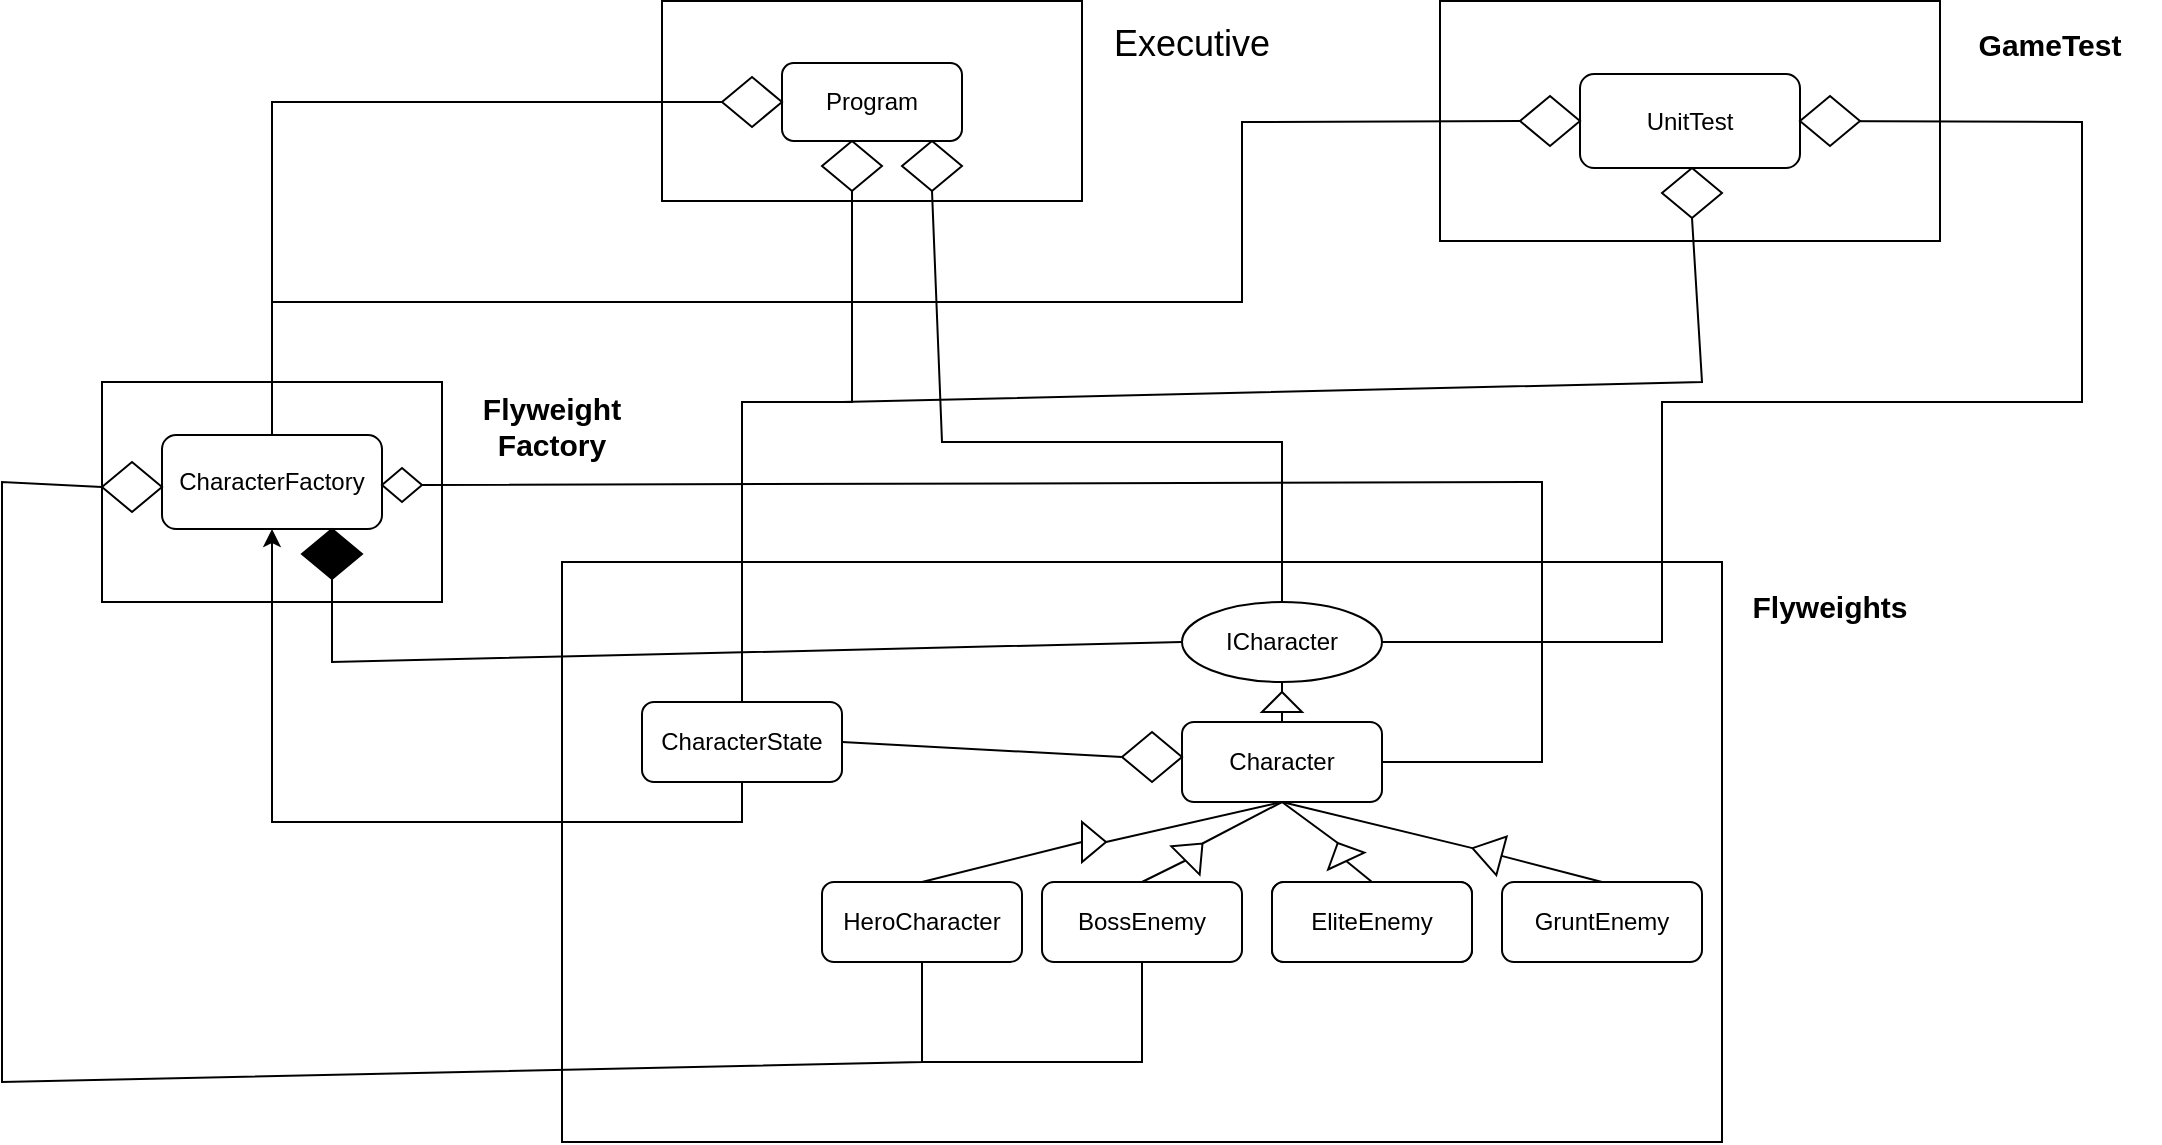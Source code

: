 <mxfile version="24.7.7">
  <diagram name="Page-1" id="PyA85rhxdtqOHSqzkCa3">
    <mxGraphModel dx="2084" dy="712" grid="1" gridSize="10" guides="1" tooltips="1" connect="1" arrows="1" fold="1" page="1" pageScale="1" pageWidth="850" pageHeight="1100" math="0" shadow="0">
      <root>
        <mxCell id="0" />
        <mxCell id="1" parent="0" />
        <mxCell id="iRxXZpFTQTzs2WsgbCxk-33" value="" style="endArrow=none;html=1;rounded=0;entryX=0;entryY=0.5;entryDx=0;entryDy=0;" parent="1" edge="1">
          <mxGeometry width="50" height="50" relative="1" as="geometry">
            <mxPoint x="340" y="80" as="sourcePoint" />
            <mxPoint x="340" y="80" as="targetPoint" />
          </mxGeometry>
        </mxCell>
        <mxCell id="gBYWCbzAQ4PHDp4MFK2o-1" value="" style="rounded=0;whiteSpace=wrap;html=1;" parent="1" vertex="1">
          <mxGeometry x="80" y="79.5" width="210" height="100" as="geometry" />
        </mxCell>
        <mxCell id="gBYWCbzAQ4PHDp4MFK2o-2" value="&lt;font style=&quot;font-size: 18px;&quot;&gt;Executive&lt;/font&gt;" style="text;html=1;align=center;verticalAlign=middle;whiteSpace=wrap;rounded=0;" parent="1" vertex="1">
          <mxGeometry x="290" y="79.5" width="110" height="43" as="geometry" />
        </mxCell>
        <mxCell id="gBYWCbzAQ4PHDp4MFK2o-3" value="Program" style="rounded=1;whiteSpace=wrap;html=1;" parent="1" vertex="1">
          <mxGeometry x="140" y="110.5" width="90" height="39" as="geometry" />
        </mxCell>
        <mxCell id="uuBq5lwNjAVm_NzWjJLm-3" value="" style="rounded=0;whiteSpace=wrap;html=1;" vertex="1" parent="1">
          <mxGeometry x="-200" y="270" width="170" height="110" as="geometry" />
        </mxCell>
        <mxCell id="uuBq5lwNjAVm_NzWjJLm-4" value="&lt;font size=&quot;1&quot; style=&quot;&quot;&gt;&lt;b style=&quot;font-size: 15px;&quot;&gt;Flyweight Factory&lt;/b&gt;&lt;/font&gt;" style="text;html=1;align=center;verticalAlign=middle;whiteSpace=wrap;rounded=0;" vertex="1" parent="1">
          <mxGeometry x="-30" y="270" width="110" height="43" as="geometry" />
        </mxCell>
        <mxCell id="uuBq5lwNjAVm_NzWjJLm-5" value="CharacterFactory" style="rounded=1;whiteSpace=wrap;html=1;" vertex="1" parent="1">
          <mxGeometry x="-170" y="296.5" width="110" height="47" as="geometry" />
        </mxCell>
        <mxCell id="uuBq5lwNjAVm_NzWjJLm-6" value="" style="rounded=0;whiteSpace=wrap;html=1;" vertex="1" parent="1">
          <mxGeometry x="30" y="360" width="580" height="290" as="geometry" />
        </mxCell>
        <mxCell id="uuBq5lwNjAVm_NzWjJLm-7" value="&lt;font size=&quot;1&quot; style=&quot;&quot;&gt;&lt;b style=&quot;font-size: 15px;&quot;&gt;Flyweights&lt;/b&gt;&lt;/font&gt;" style="text;html=1;align=center;verticalAlign=middle;whiteSpace=wrap;rounded=0;" vertex="1" parent="1">
          <mxGeometry x="609" y="360" width="110" height="43" as="geometry" />
        </mxCell>
        <mxCell id="uuBq5lwNjAVm_NzWjJLm-8" value="Character" style="rounded=1;whiteSpace=wrap;html=1;" vertex="1" parent="1">
          <mxGeometry x="340" y="440" width="100" height="40" as="geometry" />
        </mxCell>
        <mxCell id="uuBq5lwNjAVm_NzWjJLm-9" value="ICharacter" style="ellipse;whiteSpace=wrap;html=1;" vertex="1" parent="1">
          <mxGeometry x="340" y="380" width="100" height="40" as="geometry" />
        </mxCell>
        <mxCell id="uuBq5lwNjAVm_NzWjJLm-11" value="HeroCharacter" style="rounded=1;whiteSpace=wrap;html=1;" vertex="1" parent="1">
          <mxGeometry x="160" y="520" width="100" height="40" as="geometry" />
        </mxCell>
        <mxCell id="uuBq5lwNjAVm_NzWjJLm-12" value="GruntEnemy" style="rounded=1;whiteSpace=wrap;html=1;" vertex="1" parent="1">
          <mxGeometry x="500" y="520" width="100" height="40" as="geometry" />
        </mxCell>
        <mxCell id="uuBq5lwNjAVm_NzWjJLm-13" value="EliteEnemy" style="rounded=1;whiteSpace=wrap;html=1;" vertex="1" parent="1">
          <mxGeometry x="385" y="520" width="100" height="40" as="geometry" />
        </mxCell>
        <mxCell id="uuBq5lwNjAVm_NzWjJLm-14" value="BossEnemy" style="rounded=1;whiteSpace=wrap;html=1;" vertex="1" parent="1">
          <mxGeometry x="270" y="520" width="100" height="40" as="geometry" />
        </mxCell>
        <mxCell id="uuBq5lwNjAVm_NzWjJLm-44" style="edgeStyle=orthogonalEdgeStyle;rounded=0;orthogonalLoop=1;jettySize=auto;html=1;exitX=0.5;exitY=1;exitDx=0;exitDy=0;entryX=0.5;entryY=1;entryDx=0;entryDy=0;" edge="1" parent="1" source="uuBq5lwNjAVm_NzWjJLm-15" target="uuBq5lwNjAVm_NzWjJLm-5">
          <mxGeometry relative="1" as="geometry" />
        </mxCell>
        <mxCell id="uuBq5lwNjAVm_NzWjJLm-15" value="CharacterState" style="rounded=1;whiteSpace=wrap;html=1;" vertex="1" parent="1">
          <mxGeometry x="70" y="430" width="100" height="40" as="geometry" />
        </mxCell>
        <mxCell id="uuBq5lwNjAVm_NzWjJLm-17" value="" style="rounded=0;whiteSpace=wrap;html=1;" vertex="1" parent="1">
          <mxGeometry x="469" y="79.5" width="250" height="120" as="geometry" />
        </mxCell>
        <mxCell id="uuBq5lwNjAVm_NzWjJLm-18" value="&lt;font size=&quot;1&quot; style=&quot;&quot;&gt;&lt;b style=&quot;font-size: 15px;&quot;&gt;GameTest&lt;/b&gt;&lt;/font&gt;" style="text;html=1;align=center;verticalAlign=middle;whiteSpace=wrap;rounded=0;" vertex="1" parent="1">
          <mxGeometry x="719" y="79.5" width="110" height="43" as="geometry" />
        </mxCell>
        <mxCell id="uuBq5lwNjAVm_NzWjJLm-19" value="UnitTest" style="rounded=1;whiteSpace=wrap;html=1;" vertex="1" parent="1">
          <mxGeometry x="539" y="116" width="110" height="47" as="geometry" />
        </mxCell>
        <mxCell id="uuBq5lwNjAVm_NzWjJLm-20" value="" style="endArrow=none;html=1;rounded=0;entryX=0.5;entryY=1;entryDx=0;entryDy=0;exitX=1;exitY=0.5;exitDx=0;exitDy=0;" edge="1" parent="1" source="uuBq5lwNjAVm_NzWjJLm-35" target="uuBq5lwNjAVm_NzWjJLm-9">
          <mxGeometry width="50" height="50" relative="1" as="geometry">
            <mxPoint x="400" y="660" as="sourcePoint" />
            <mxPoint x="450" y="610" as="targetPoint" />
          </mxGeometry>
        </mxCell>
        <mxCell id="uuBq5lwNjAVm_NzWjJLm-21" value="" style="endArrow=none;html=1;rounded=0;entryX=0.5;entryY=1;entryDx=0;entryDy=0;exitX=1;exitY=0.5;exitDx=0;exitDy=0;" edge="1" parent="1" source="uuBq5lwNjAVm_NzWjJLm-25" target="uuBq5lwNjAVm_NzWjJLm-8">
          <mxGeometry width="50" height="50" relative="1" as="geometry">
            <mxPoint x="400" y="660" as="sourcePoint" />
            <mxPoint x="450" y="610" as="targetPoint" />
          </mxGeometry>
        </mxCell>
        <mxCell id="uuBq5lwNjAVm_NzWjJLm-22" value="" style="endArrow=none;html=1;rounded=0;entryX=0.5;entryY=1;entryDx=0;entryDy=0;exitX=1;exitY=0.5;exitDx=0;exitDy=0;" edge="1" parent="1" source="uuBq5lwNjAVm_NzWjJLm-28" target="uuBq5lwNjAVm_NzWjJLm-8">
          <mxGeometry width="50" height="50" relative="1" as="geometry">
            <mxPoint x="400" y="660" as="sourcePoint" />
            <mxPoint x="450" y="610" as="targetPoint" />
          </mxGeometry>
        </mxCell>
        <mxCell id="uuBq5lwNjAVm_NzWjJLm-23" value="" style="endArrow=none;html=1;rounded=0;entryX=0.5;entryY=1;entryDx=0;entryDy=0;exitX=1;exitY=0.5;exitDx=0;exitDy=0;" edge="1" parent="1" source="uuBq5lwNjAVm_NzWjJLm-32" target="uuBq5lwNjAVm_NzWjJLm-8">
          <mxGeometry width="50" height="50" relative="1" as="geometry">
            <mxPoint x="400" y="660" as="sourcePoint" />
            <mxPoint x="450" y="610" as="targetPoint" />
          </mxGeometry>
        </mxCell>
        <mxCell id="uuBq5lwNjAVm_NzWjJLm-24" value="" style="endArrow=none;html=1;rounded=0;entryX=0.5;entryY=1;entryDx=0;entryDy=0;exitX=1;exitY=0.5;exitDx=0;exitDy=0;" edge="1" parent="1" source="uuBq5lwNjAVm_NzWjJLm-36" target="uuBq5lwNjAVm_NzWjJLm-8">
          <mxGeometry width="50" height="50" relative="1" as="geometry">
            <mxPoint x="400" y="660" as="sourcePoint" />
            <mxPoint x="450" y="610" as="targetPoint" />
          </mxGeometry>
        </mxCell>
        <mxCell id="uuBq5lwNjAVm_NzWjJLm-27" value="" style="endArrow=none;html=1;rounded=0;entryX=0;entryY=0.5;entryDx=0;entryDy=0;exitX=0.5;exitY=0;exitDx=0;exitDy=0;" edge="1" parent="1" source="uuBq5lwNjAVm_NzWjJLm-11" target="uuBq5lwNjAVm_NzWjJLm-25">
          <mxGeometry width="50" height="50" relative="1" as="geometry">
            <mxPoint x="210" y="520" as="sourcePoint" />
            <mxPoint x="390" y="480" as="targetPoint" />
          </mxGeometry>
        </mxCell>
        <mxCell id="uuBq5lwNjAVm_NzWjJLm-25" value="" style="triangle;whiteSpace=wrap;html=1;" vertex="1" parent="1">
          <mxGeometry x="290" y="490" width="12" height="20" as="geometry" />
        </mxCell>
        <mxCell id="uuBq5lwNjAVm_NzWjJLm-29" value="" style="endArrow=none;html=1;rounded=0;entryX=0;entryY=0.5;entryDx=0;entryDy=0;exitX=0.5;exitY=0;exitDx=0;exitDy=0;" edge="1" parent="1" source="uuBq5lwNjAVm_NzWjJLm-14" target="uuBq5lwNjAVm_NzWjJLm-28">
          <mxGeometry width="50" height="50" relative="1" as="geometry">
            <mxPoint x="320" y="520" as="sourcePoint" />
            <mxPoint x="390" y="480" as="targetPoint" />
          </mxGeometry>
        </mxCell>
        <mxCell id="uuBq5lwNjAVm_NzWjJLm-28" value="" style="triangle;whiteSpace=wrap;html=1;rotation=-45;" vertex="1" parent="1">
          <mxGeometry x="340" y="495" width="12" height="20" as="geometry" />
        </mxCell>
        <mxCell id="uuBq5lwNjAVm_NzWjJLm-31" value="EliteEnemy" style="rounded=1;whiteSpace=wrap;html=1;" vertex="1" parent="1">
          <mxGeometry x="385" y="520" width="100" height="40" as="geometry" />
        </mxCell>
        <mxCell id="uuBq5lwNjAVm_NzWjJLm-33" value="" style="endArrow=none;html=1;rounded=0;exitX=0.5;exitY=0;exitDx=0;exitDy=0;entryX=0;entryY=0.5;entryDx=0;entryDy=0;" edge="1" parent="1" source="uuBq5lwNjAVm_NzWjJLm-13" target="uuBq5lwNjAVm_NzWjJLm-32">
          <mxGeometry width="50" height="50" relative="1" as="geometry">
            <mxPoint x="435" y="520" as="sourcePoint" />
            <mxPoint x="430" y="510" as="targetPoint" />
          </mxGeometry>
        </mxCell>
        <mxCell id="uuBq5lwNjAVm_NzWjJLm-32" value="" style="triangle;whiteSpace=wrap;html=1;rotation=-115;" vertex="1" parent="1">
          <mxGeometry x="415" y="495" width="10" height="20" as="geometry" />
        </mxCell>
        <mxCell id="uuBq5lwNjAVm_NzWjJLm-38" value="" style="endArrow=none;html=1;rounded=0;entryX=0;entryY=0.5;entryDx=0;entryDy=0;exitX=0.5;exitY=0;exitDx=0;exitDy=0;" edge="1" parent="1" source="uuBq5lwNjAVm_NzWjJLm-12" target="uuBq5lwNjAVm_NzWjJLm-36">
          <mxGeometry width="50" height="50" relative="1" as="geometry">
            <mxPoint x="550" y="520" as="sourcePoint" />
            <mxPoint x="390" y="480" as="targetPoint" />
          </mxGeometry>
        </mxCell>
        <mxCell id="uuBq5lwNjAVm_NzWjJLm-36" value="" style="triangle;whiteSpace=wrap;html=1;rotation=-165;" vertex="1" parent="1">
          <mxGeometry x="485" y="495" width="15" height="20" as="geometry" />
        </mxCell>
        <mxCell id="uuBq5lwNjAVm_NzWjJLm-40" value="" style="endArrow=none;html=1;rounded=0;exitX=0.5;exitY=0;exitDx=0;exitDy=0;entryX=0;entryY=0.5;entryDx=0;entryDy=0;" edge="1" parent="1" source="uuBq5lwNjAVm_NzWjJLm-8" target="uuBq5lwNjAVm_NzWjJLm-35">
          <mxGeometry width="50" height="50" relative="1" as="geometry">
            <mxPoint x="390" y="440" as="sourcePoint" />
            <mxPoint x="390" y="420" as="targetPoint" />
          </mxGeometry>
        </mxCell>
        <mxCell id="uuBq5lwNjAVm_NzWjJLm-35" value="" style="triangle;whiteSpace=wrap;html=1;rotation=-90;" vertex="1" parent="1">
          <mxGeometry x="385" y="420" width="10" height="20" as="geometry" />
        </mxCell>
        <mxCell id="uuBq5lwNjAVm_NzWjJLm-45" value="" style="endArrow=none;html=1;rounded=0;exitX=1;exitY=0.5;exitDx=0;exitDy=0;entryX=0;entryY=0.5;entryDx=0;entryDy=0;" edge="1" parent="1" source="uuBq5lwNjAVm_NzWjJLm-46" target="uuBq5lwNjAVm_NzWjJLm-8">
          <mxGeometry width="50" height="50" relative="1" as="geometry">
            <mxPoint x="330" y="440" as="sourcePoint" />
            <mxPoint x="380" y="390" as="targetPoint" />
          </mxGeometry>
        </mxCell>
        <mxCell id="uuBq5lwNjAVm_NzWjJLm-47" value="" style="endArrow=none;html=1;rounded=0;exitX=1;exitY=0.5;exitDx=0;exitDy=0;entryX=0;entryY=0.5;entryDx=0;entryDy=0;" edge="1" parent="1" source="uuBq5lwNjAVm_NzWjJLm-15" target="uuBq5lwNjAVm_NzWjJLm-46">
          <mxGeometry width="50" height="50" relative="1" as="geometry">
            <mxPoint x="170" y="450" as="sourcePoint" />
            <mxPoint x="340" y="460" as="targetPoint" />
          </mxGeometry>
        </mxCell>
        <mxCell id="uuBq5lwNjAVm_NzWjJLm-46" value="" style="rhombus;whiteSpace=wrap;html=1;" vertex="1" parent="1">
          <mxGeometry x="310" y="445" width="30" height="25" as="geometry" />
        </mxCell>
        <mxCell id="uuBq5lwNjAVm_NzWjJLm-48" value="" style="endArrow=none;html=1;rounded=0;exitX=0.5;exitY=0;exitDx=0;exitDy=0;entryX=0;entryY=0.5;entryDx=0;entryDy=0;" edge="1" parent="1" target="uuBq5lwNjAVm_NzWjJLm-49" source="uuBq5lwNjAVm_NzWjJLm-5">
          <mxGeometry width="50" height="50" relative="1" as="geometry">
            <mxPoint x="182" y="265" as="sourcePoint" />
            <mxPoint x="352" y="275" as="targetPoint" />
            <Array as="points">
              <mxPoint x="-115" y="230" />
              <mxPoint x="370" y="230" />
              <mxPoint x="370" y="140" />
            </Array>
          </mxGeometry>
        </mxCell>
        <mxCell id="uuBq5lwNjAVm_NzWjJLm-49" value="" style="rhombus;whiteSpace=wrap;html=1;" vertex="1" parent="1">
          <mxGeometry x="509" y="127" width="30" height="25" as="geometry" />
        </mxCell>
        <mxCell id="uuBq5lwNjAVm_NzWjJLm-50" value="" style="endArrow=none;html=1;rounded=0;exitX=0.5;exitY=0;exitDx=0;exitDy=0;entryX=0;entryY=0.5;entryDx=0;entryDy=0;" edge="1" parent="1" target="uuBq5lwNjAVm_NzWjJLm-51" source="uuBq5lwNjAVm_NzWjJLm-5">
          <mxGeometry width="50" height="50" relative="1" as="geometry">
            <mxPoint x="-160" y="154.5" as="sourcePoint" />
            <mxPoint x="10" y="164.5" as="targetPoint" />
            <Array as="points">
              <mxPoint x="-115" y="130" />
            </Array>
          </mxGeometry>
        </mxCell>
        <mxCell id="uuBq5lwNjAVm_NzWjJLm-51" value="" style="rhombus;whiteSpace=wrap;html=1;" vertex="1" parent="1">
          <mxGeometry x="110" y="117.5" width="30" height="25" as="geometry" />
        </mxCell>
        <mxCell id="uuBq5lwNjAVm_NzWjJLm-52" value="" style="endArrow=none;html=1;rounded=0;exitX=1;exitY=0.5;exitDx=0;exitDy=0;entryX=1;entryY=0.5;entryDx=0;entryDy=0;" edge="1" parent="1" target="uuBq5lwNjAVm_NzWjJLm-53" source="uuBq5lwNjAVm_NzWjJLm-8">
          <mxGeometry width="50" height="50" relative="1" as="geometry">
            <mxPoint x="35" y="312.5" as="sourcePoint" />
            <mxPoint x="205" y="322.5" as="targetPoint" />
            <Array as="points">
              <mxPoint x="520" y="460" />
              <mxPoint x="520" y="320" />
            </Array>
          </mxGeometry>
        </mxCell>
        <mxCell id="uuBq5lwNjAVm_NzWjJLm-53" value="" style="rhombus;whiteSpace=wrap;html=1;" vertex="1" parent="1">
          <mxGeometry x="-60" y="313" width="20" height="17" as="geometry" />
        </mxCell>
        <mxCell id="uuBq5lwNjAVm_NzWjJLm-55" value="" style="endArrow=none;html=1;rounded=0;exitX=0.5;exitY=1;exitDx=0;exitDy=0;entryX=0;entryY=0.5;entryDx=0;entryDy=0;" edge="1" parent="1" target="uuBq5lwNjAVm_NzWjJLm-56" source="uuBq5lwNjAVm_NzWjJLm-11">
          <mxGeometry width="50" height="50" relative="1" as="geometry">
            <mxPoint x="192" y="275" as="sourcePoint" />
            <mxPoint x="362" y="285" as="targetPoint" />
            <Array as="points">
              <mxPoint x="210" y="610" />
              <mxPoint x="-250" y="620" />
              <mxPoint x="-250" y="320" />
            </Array>
          </mxGeometry>
        </mxCell>
        <mxCell id="uuBq5lwNjAVm_NzWjJLm-56" value="" style="rhombus;whiteSpace=wrap;html=1;" vertex="1" parent="1">
          <mxGeometry x="-200" y="310" width="30" height="25" as="geometry" />
        </mxCell>
        <mxCell id="uuBq5lwNjAVm_NzWjJLm-57" value="" style="endArrow=none;html=1;rounded=0;entryX=0.5;entryY=1;entryDx=0;entryDy=0;exitX=0;exitY=0.5;exitDx=0;exitDy=0;" edge="1" parent="1" target="uuBq5lwNjAVm_NzWjJLm-58" source="uuBq5lwNjAVm_NzWjJLm-9">
          <mxGeometry width="50" height="50" relative="1" as="geometry">
            <mxPoint x="210" y="280" as="sourcePoint" />
            <mxPoint x="372" y="295" as="targetPoint" />
            <Array as="points">
              <mxPoint x="-85" y="410" />
            </Array>
          </mxGeometry>
        </mxCell>
        <mxCell id="uuBq5lwNjAVm_NzWjJLm-58" value="" style="rhombus;whiteSpace=wrap;html=1;fillColor=#000000;strokeColor=#000000;" vertex="1" parent="1">
          <mxGeometry x="-100" y="343.5" width="30" height="25" as="geometry" />
        </mxCell>
        <mxCell id="uuBq5lwNjAVm_NzWjJLm-59" value="" style="endArrow=none;html=1;rounded=0;exitX=0.5;exitY=0;exitDx=0;exitDy=0;entryX=0.5;entryY=1;entryDx=0;entryDy=0;" edge="1" parent="1" target="uuBq5lwNjAVm_NzWjJLm-60" source="uuBq5lwNjAVm_NzWjJLm-15">
          <mxGeometry width="50" height="50" relative="1" as="geometry">
            <mxPoint x="212" y="295" as="sourcePoint" />
            <mxPoint x="382" y="305" as="targetPoint" />
            <Array as="points">
              <mxPoint x="120" y="280" />
              <mxPoint x="175" y="280" />
            </Array>
          </mxGeometry>
        </mxCell>
        <mxCell id="uuBq5lwNjAVm_NzWjJLm-60" value="" style="rhombus;whiteSpace=wrap;html=1;" vertex="1" parent="1">
          <mxGeometry x="160" y="149.5" width="30" height="25" as="geometry" />
        </mxCell>
        <mxCell id="uuBq5lwNjAVm_NzWjJLm-61" value="" style="endArrow=none;html=1;rounded=0;entryX=0.5;entryY=1;entryDx=0;entryDy=0;" edge="1" parent="1" target="uuBq5lwNjAVm_NzWjJLm-62">
          <mxGeometry width="50" height="50" relative="1" as="geometry">
            <mxPoint x="170" y="280" as="sourcePoint" />
            <mxPoint x="590" y="190" as="targetPoint" />
            <Array as="points">
              <mxPoint x="600" y="270" />
            </Array>
          </mxGeometry>
        </mxCell>
        <mxCell id="uuBq5lwNjAVm_NzWjJLm-62" value="" style="rhombus;whiteSpace=wrap;html=1;" vertex="1" parent="1">
          <mxGeometry x="580" y="163" width="30" height="25" as="geometry" />
        </mxCell>
        <mxCell id="uuBq5lwNjAVm_NzWjJLm-63" value="" style="endArrow=none;html=1;rounded=0;exitX=0.5;exitY=0;exitDx=0;exitDy=0;entryX=0.5;entryY=1;entryDx=0;entryDy=0;" edge="1" parent="1" target="uuBq5lwNjAVm_NzWjJLm-64" source="uuBq5lwNjAVm_NzWjJLm-9">
          <mxGeometry width="50" height="50" relative="1" as="geometry">
            <mxPoint x="232" y="315" as="sourcePoint" />
            <mxPoint x="402" y="325" as="targetPoint" />
            <Array as="points">
              <mxPoint x="390" y="300" />
              <mxPoint x="220" y="300" />
            </Array>
          </mxGeometry>
        </mxCell>
        <mxCell id="uuBq5lwNjAVm_NzWjJLm-64" value="" style="rhombus;whiteSpace=wrap;html=1;" vertex="1" parent="1">
          <mxGeometry x="200" y="149.5" width="30" height="25" as="geometry" />
        </mxCell>
        <mxCell id="uuBq5lwNjAVm_NzWjJLm-65" value="" style="endArrow=none;html=1;rounded=0;exitX=0.5;exitY=1;exitDx=0;exitDy=0;" edge="1" parent="1" source="uuBq5lwNjAVm_NzWjJLm-14">
          <mxGeometry width="50" height="50" relative="1" as="geometry">
            <mxPoint x="330" y="440" as="sourcePoint" />
            <mxPoint x="210" y="610" as="targetPoint" />
            <Array as="points">
              <mxPoint x="320" y="610" />
            </Array>
          </mxGeometry>
        </mxCell>
        <mxCell id="uuBq5lwNjAVm_NzWjJLm-66" value="" style="endArrow=none;html=1;rounded=0;entryX=1;entryY=0.5;entryDx=0;entryDy=0;exitX=1;exitY=0.5;exitDx=0;exitDy=0;" edge="1" parent="1" source="uuBq5lwNjAVm_NzWjJLm-19" target="uuBq5lwNjAVm_NzWjJLm-9">
          <mxGeometry width="50" height="50" relative="1" as="geometry">
            <mxPoint x="330" y="440" as="sourcePoint" />
            <mxPoint x="380" y="390" as="targetPoint" />
            <Array as="points">
              <mxPoint x="790" y="140" />
              <mxPoint x="790" y="280" />
              <mxPoint x="650" y="280" />
              <mxPoint x="580" y="280" />
              <mxPoint x="580" y="400" />
            </Array>
          </mxGeometry>
        </mxCell>
        <mxCell id="uuBq5lwNjAVm_NzWjJLm-67" value="" style="rhombus;whiteSpace=wrap;html=1;" vertex="1" parent="1">
          <mxGeometry x="649" y="127" width="30" height="25" as="geometry" />
        </mxCell>
      </root>
    </mxGraphModel>
  </diagram>
</mxfile>
